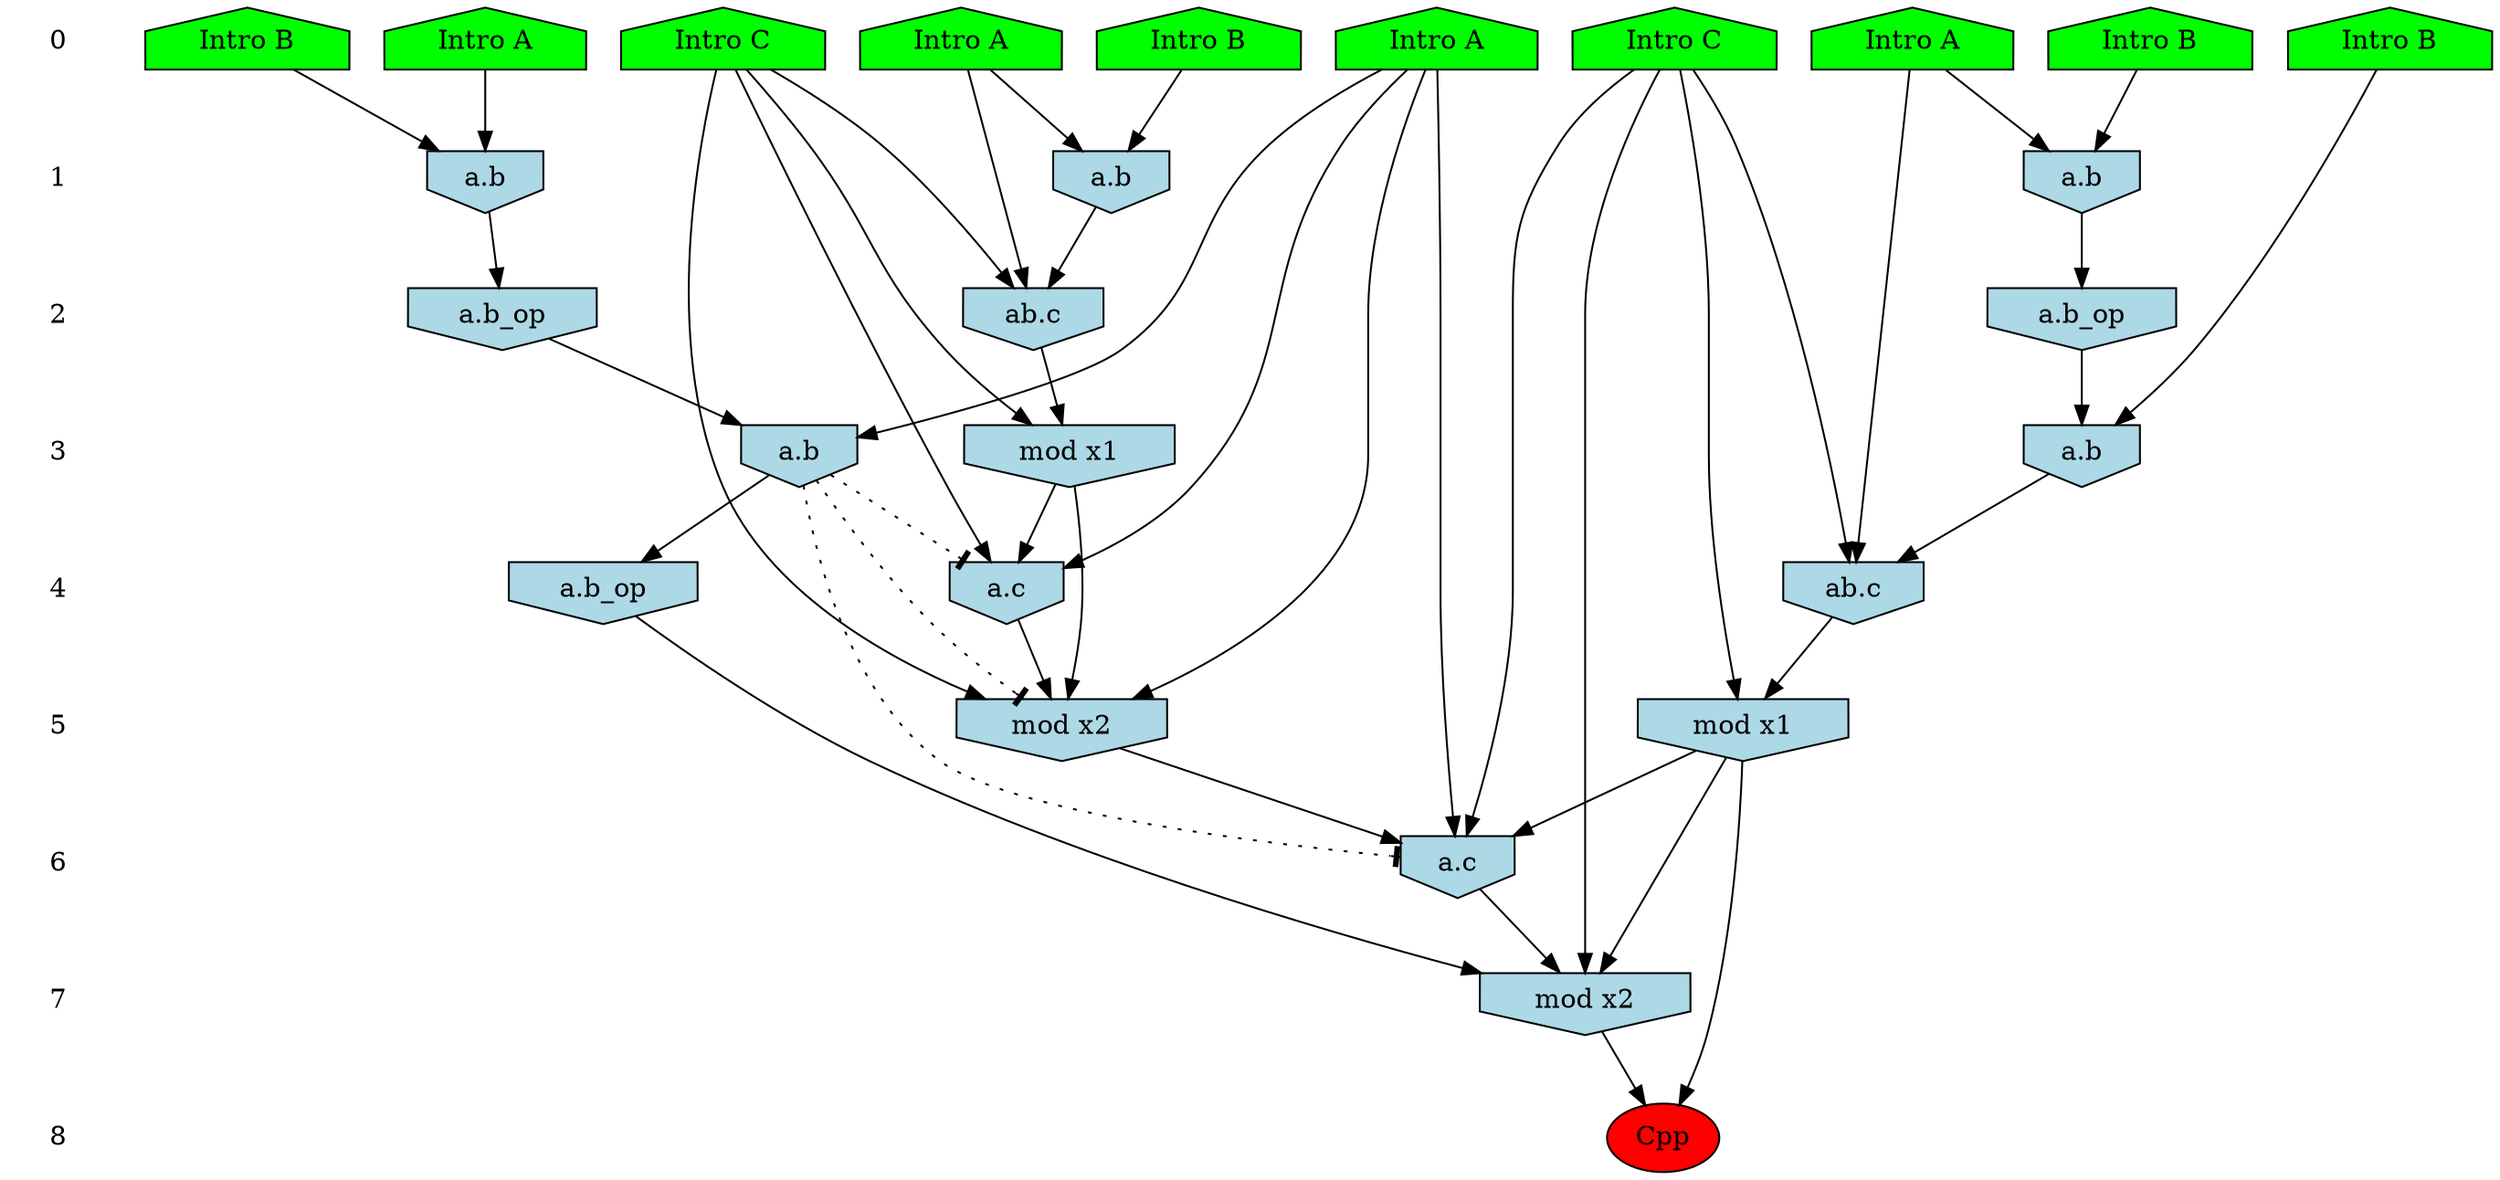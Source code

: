/* Compression of 1 causal flows obtained in average at 1.900384E+01 t.u */
/* Compressed causal flows were: [3450] */
digraph G{
 ranksep=.5 ; 
{ rank = same ; "0" [shape=plaintext] ; node_1 [label ="Intro A", shape=house, style=filled, fillcolor=green] ;
node_2 [label ="Intro B", shape=house, style=filled, fillcolor=green] ;
node_3 [label ="Intro B", shape=house, style=filled, fillcolor=green] ;
node_4 [label ="Intro B", shape=house, style=filled, fillcolor=green] ;
node_5 [label ="Intro A", shape=house, style=filled, fillcolor=green] ;
node_6 [label ="Intro A", shape=house, style=filled, fillcolor=green] ;
node_7 [label ="Intro B", shape=house, style=filled, fillcolor=green] ;
node_8 [label ="Intro A", shape=house, style=filled, fillcolor=green] ;
node_9 [label ="Intro C", shape=house, style=filled, fillcolor=green] ;
node_10 [label ="Intro C", shape=house, style=filled, fillcolor=green] ;
}
{ rank = same ; "1" [shape=plaintext] ; node_11 [label="a.b", shape=invhouse, style=filled, fillcolor = lightblue] ;
node_12 [label="a.b", shape=invhouse, style=filled, fillcolor = lightblue] ;
node_15 [label="a.b", shape=invhouse, style=filled, fillcolor = lightblue] ;
}
{ rank = same ; "2" [shape=plaintext] ; node_13 [label="a.b_op", shape=invhouse, style=filled, fillcolor = lightblue] ;
node_14 [label="ab.c", shape=invhouse, style=filled, fillcolor = lightblue] ;
node_17 [label="a.b_op", shape=invhouse, style=filled, fillcolor = lightblue] ;
}
{ rank = same ; "3" [shape=plaintext] ; node_16 [label="mod x1", shape=invhouse, style=filled, fillcolor = lightblue] ;
node_18 [label="a.b", shape=invhouse, style=filled, fillcolor = lightblue] ;
node_24 [label="a.b", shape=invhouse, style=filled, fillcolor = lightblue] ;
}
{ rank = same ; "4" [shape=plaintext] ; node_19 [label="ab.c", shape=invhouse, style=filled, fillcolor = lightblue] ;
node_21 [label="a.c", shape=invhouse, style=filled, fillcolor = lightblue] ;
node_25 [label="a.b_op", shape=invhouse, style=filled, fillcolor = lightblue] ;
}
{ rank = same ; "5" [shape=plaintext] ; node_20 [label="mod x1", shape=invhouse, style=filled, fillcolor = lightblue] ;
node_22 [label="mod x2", shape=invhouse, style=filled, fillcolor = lightblue] ;
}
{ rank = same ; "6" [shape=plaintext] ; node_23 [label="a.c", shape=invhouse, style=filled, fillcolor = lightblue] ;
}
{ rank = same ; "7" [shape=plaintext] ; node_26 [label="mod x2", shape=invhouse, style=filled, fillcolor = lightblue] ;
}
{ rank = same ; "8" [shape=plaintext] ; node_27 [label ="Cpp", style=filled, fillcolor=red] ;
}
"0" -> "1" [style="invis"]; 
"1" -> "2" [style="invis"]; 
"2" -> "3" [style="invis"]; 
"3" -> "4" [style="invis"]; 
"4" -> "5" [style="invis"]; 
"5" -> "6" [style="invis"]; 
"6" -> "7" [style="invis"]; 
"7" -> "8" [style="invis"]; 
node_4 -> node_11
node_5 -> node_11
node_7 -> node_12
node_8 -> node_12
node_11 -> node_13
node_8 -> node_14
node_10 -> node_14
node_12 -> node_14
node_3 -> node_15
node_6 -> node_15
node_10 -> node_16
node_14 -> node_16
node_15 -> node_17
node_2 -> node_18
node_13 -> node_18
node_5 -> node_19
node_9 -> node_19
node_18 -> node_19
node_9 -> node_20
node_19 -> node_20
node_1 -> node_21
node_10 -> node_21
node_16 -> node_21
node_1 -> node_22
node_10 -> node_22
node_16 -> node_22
node_21 -> node_22
node_1 -> node_23
node_9 -> node_23
node_20 -> node_23
node_22 -> node_23
node_1 -> node_24
node_17 -> node_24
node_24 -> node_25
node_9 -> node_26
node_20 -> node_26
node_23 -> node_26
node_25 -> node_26
node_20 -> node_27
node_26 -> node_27
node_24 -> node_23 [style=dotted, arrowhead = tee] 
node_24 -> node_22 [style=dotted, arrowhead = tee] 
node_24 -> node_21 [style=dotted, arrowhead = tee] 
}
/*
 Dot generation time: 0.000124
*/
